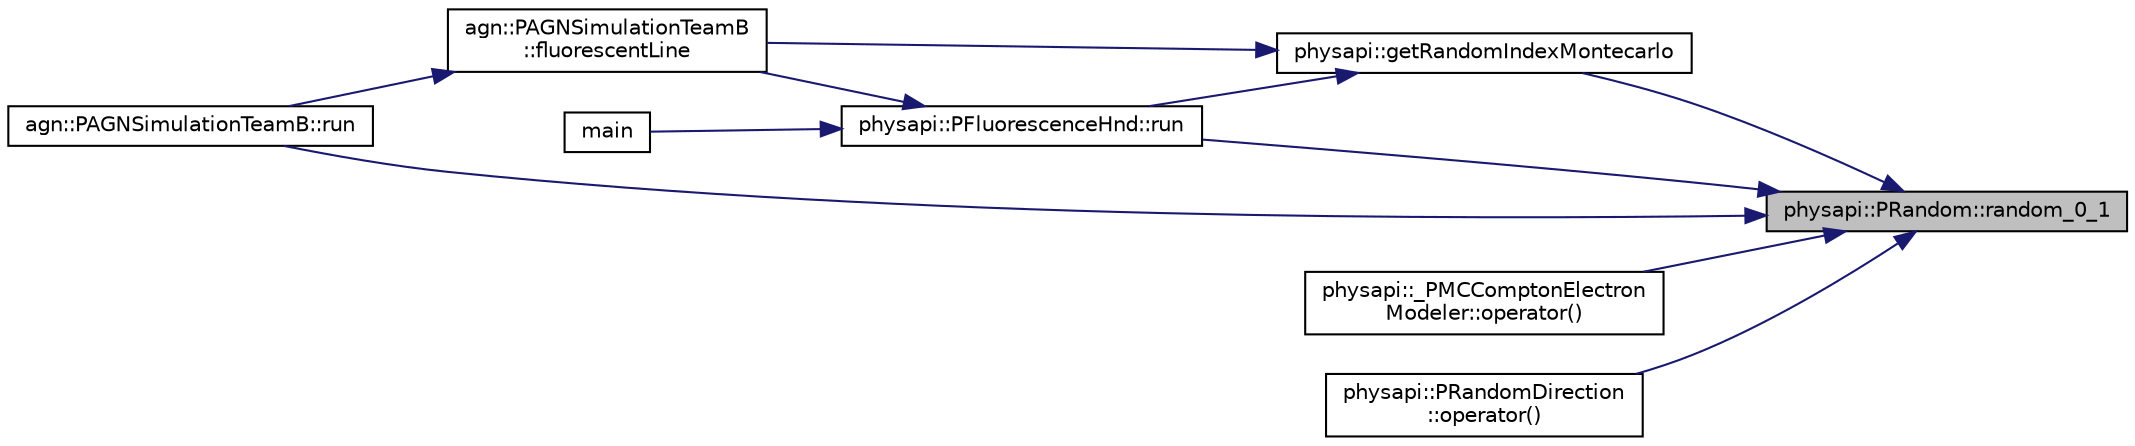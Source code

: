 digraph "physapi::PRandom::random_0_1"
{
 // LATEX_PDF_SIZE
  edge [fontname="Helvetica",fontsize="10",labelfontname="Helvetica",labelfontsize="10"];
  node [fontname="Helvetica",fontsize="10",shape=record];
  rankdir="RL";
  Node1 [label="physapi::PRandom::random_0_1",height=0.2,width=0.4,color="black", fillcolor="grey75", style="filled", fontcolor="black",tooltip="Get a random number between 0 and 1."];
  Node1 -> Node2 [dir="back",color="midnightblue",fontsize="10",style="solid"];
  Node2 [label="physapi::getRandomIndexMontecarlo",height=0.2,width=0.4,color="black", fillcolor="white", style="filled",URL="$group__montecarlo.html#ga9017f8a6abd1e7a520ac976ed881e87a",tooltip="Get a Random Index of a sequence of probabilities using a Montecarlo approach."];
  Node2 -> Node3 [dir="back",color="midnightblue",fontsize="10",style="solid"];
  Node3 [label="agn::PAGNSimulationTeamB\l::fluorescentLine",height=0.2,width=0.4,color="black", fillcolor="white", style="filled",URL="$classagn_1_1_p_a_g_n_simulation_team_b.html#aa0e6e373f0c9da6e3b223a0a2757f43d",tooltip=" "];
  Node3 -> Node4 [dir="back",color="midnightblue",fontsize="10",style="solid"];
  Node4 [label="agn::PAGNSimulationTeamB::run",height=0.2,width=0.4,color="black", fillcolor="white", style="filled",URL="$classagn_1_1_p_a_g_n_simulation_team_b.html#ac731744118677ec55c1f0bd457b3e2ce",tooltip=" "];
  Node2 -> Node5 [dir="back",color="midnightblue",fontsize="10",style="solid"];
  Node5 [label="physapi::PFluorescenceHnd::run",height=0.2,width=0.4,color="black", fillcolor="white", style="filled",URL="$classphysapi_1_1_p_fluorescence_hnd.html#abcf13691f2fffbdc987c9a4a178b33aa",tooltip="Simulate fluorescence."];
  Node5 -> Node3 [dir="back",color="midnightblue",fontsize="10",style="solid"];
  Node5 -> Node6 [dir="back",color="midnightblue",fontsize="10",style="solid"];
  Node6 [label="main",height=0.2,width=0.4,color="black", fillcolor="white", style="filled",URL="$fluorescence_example_8txt.html#ae66f6b31b5ad750f1fe042a706a4e3d4",tooltip=" "];
  Node1 -> Node7 [dir="back",color="midnightblue",fontsize="10",style="solid"];
  Node7 [label="physapi::_PMCComptonElectron\lModeler::operator()",height=0.2,width=0.4,color="black", fillcolor="white", style="filled",URL="$classphysapi_1_1___p_m_c_compton_electron_modeler.html#a7f7d4c98244d5af2dc32c2a296b271ba",tooltip=" "];
  Node1 -> Node8 [dir="back",color="midnightblue",fontsize="10",style="solid"];
  Node8 [label="physapi::PRandomDirection\l::operator()",height=0.2,width=0.4,color="black", fillcolor="white", style="filled",URL="$classphysapi_1_1_p_random_direction.html#adedc6ed68e15bd13cab8bf482267f6ee",tooltip="Set a random direction to a 3d vector."];
  Node1 -> Node4 [dir="back",color="midnightblue",fontsize="10",style="solid"];
  Node1 -> Node5 [dir="back",color="midnightblue",fontsize="10",style="solid"];
}

